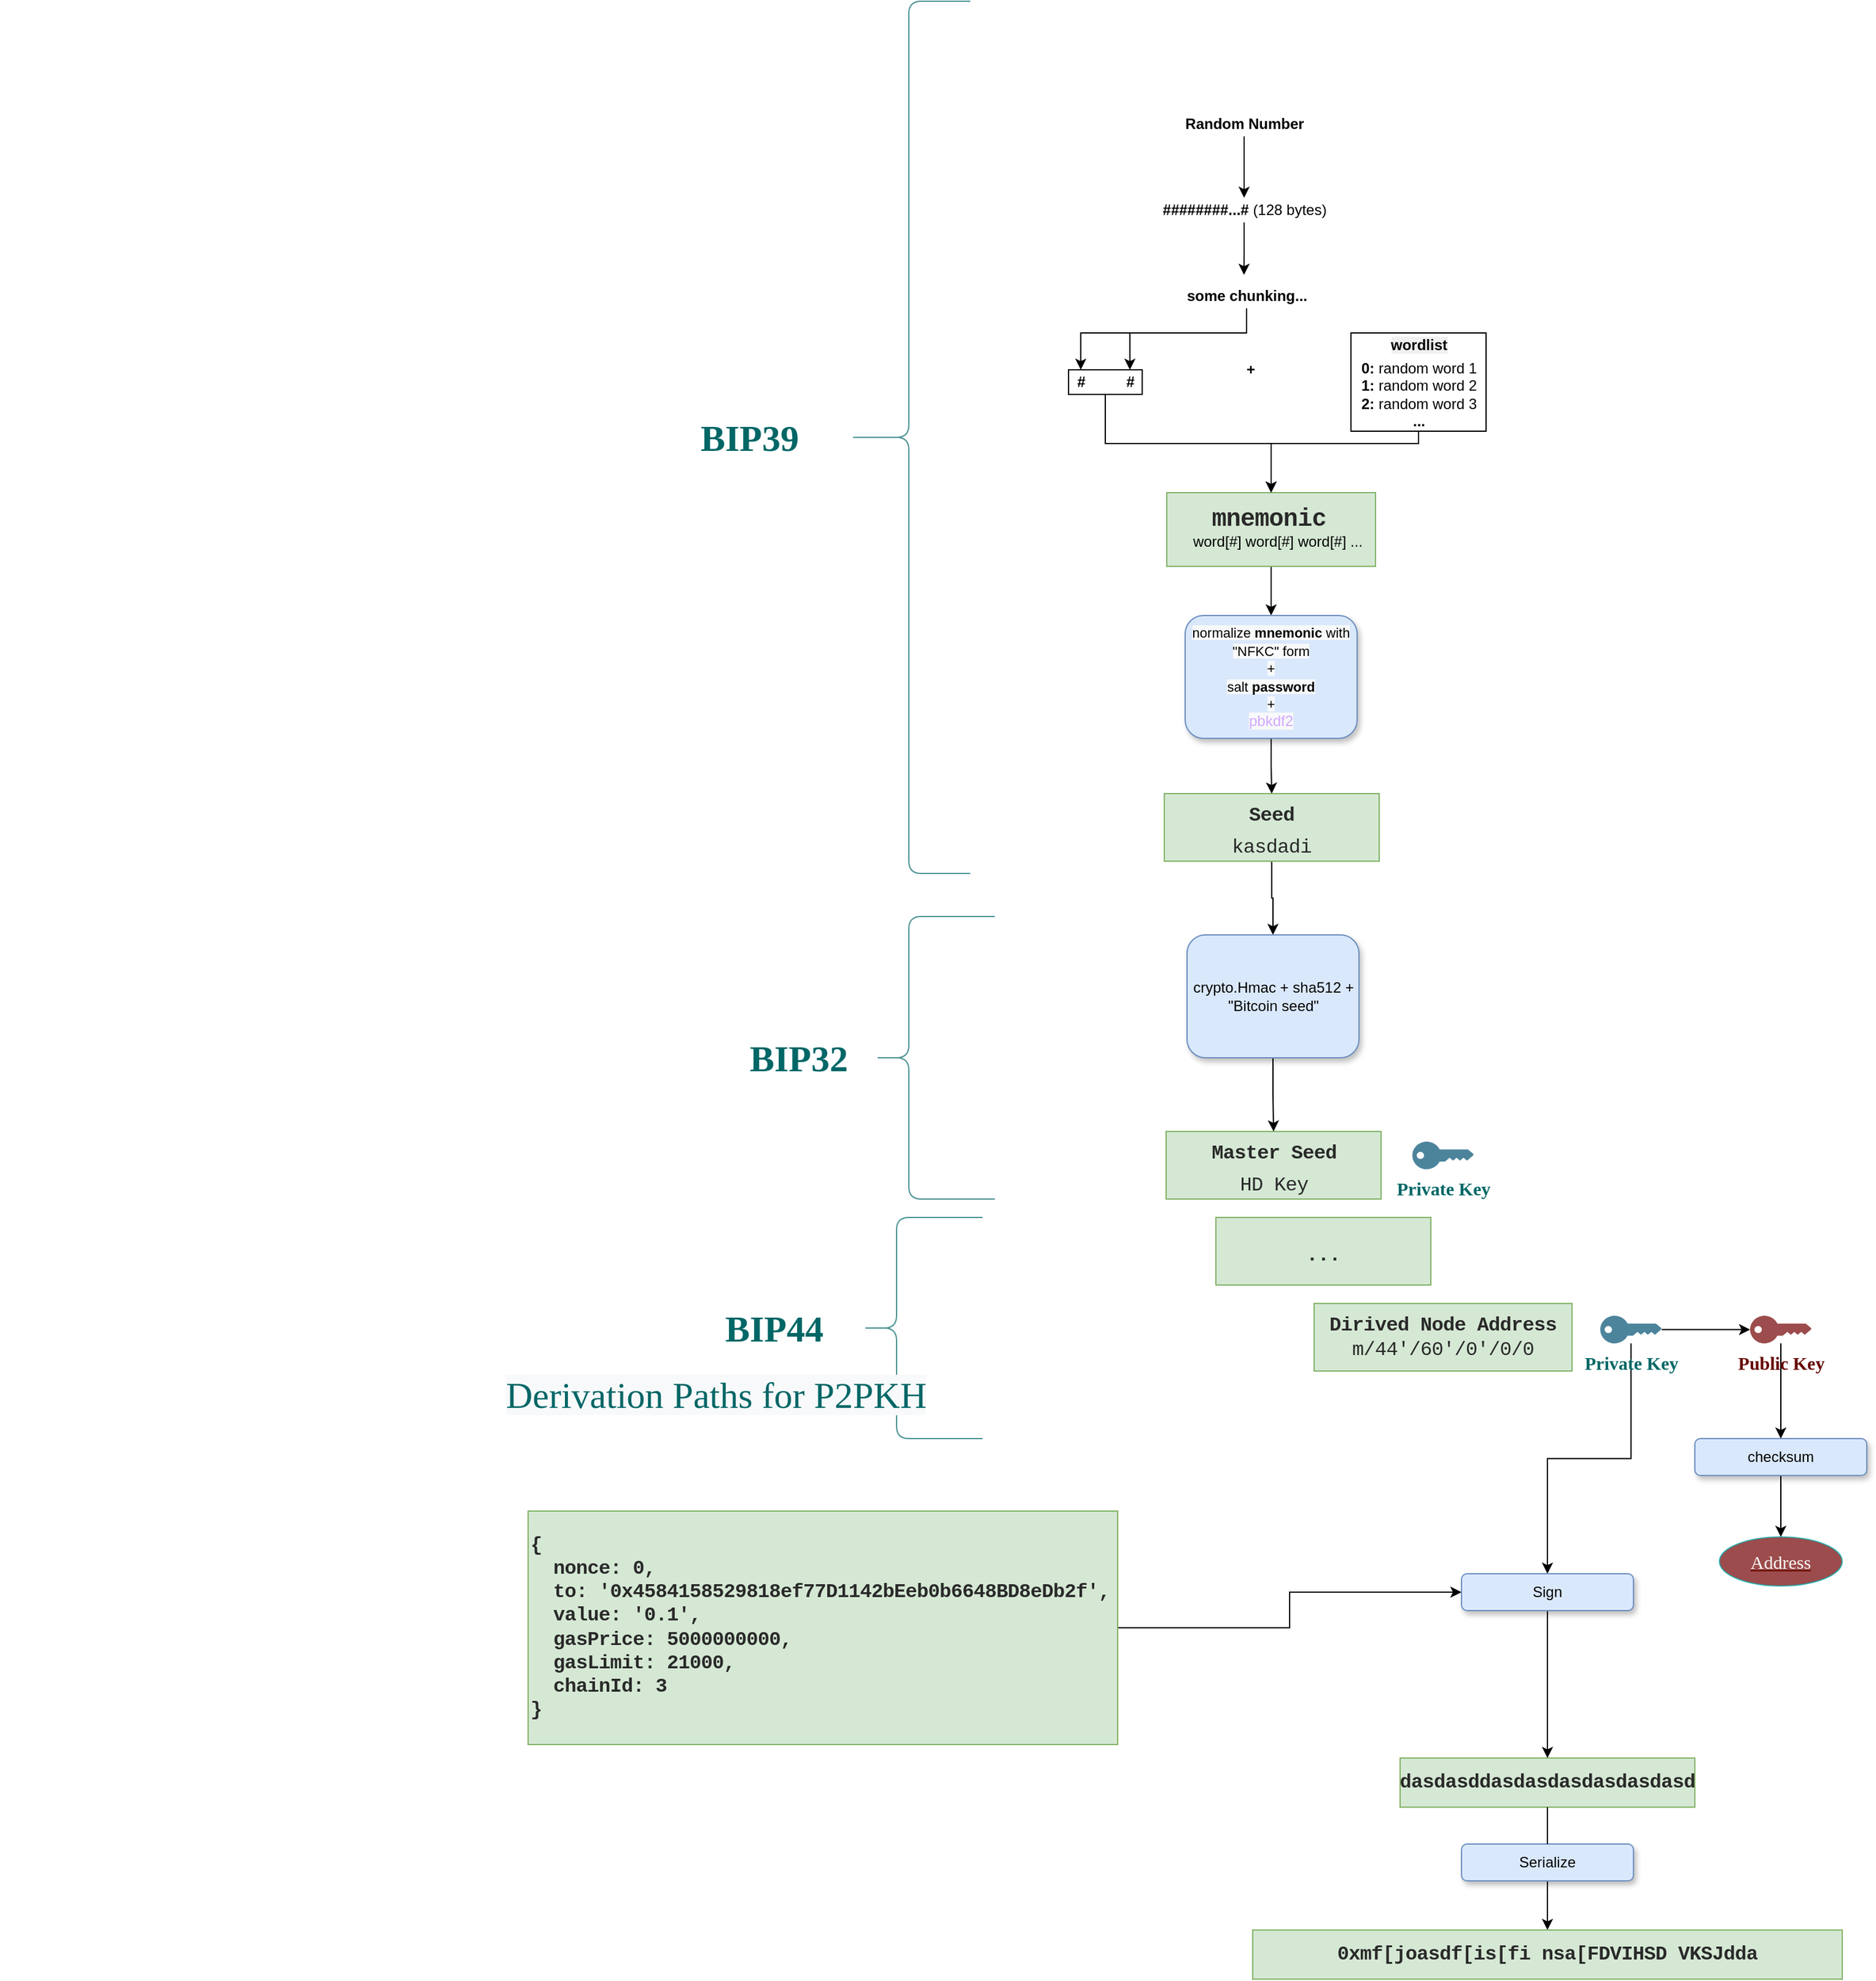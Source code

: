 <mxfile version="16.6.4" type="github">
  <diagram id="iof7RJ9Ut9rO8wIrEpUl" name="Page-1">
    <mxGraphModel dx="4382" dy="2783" grid="1" gridSize="10" guides="1" tooltips="1" connect="1" arrows="1" fold="1" page="1" pageScale="1" pageWidth="827" pageHeight="1169" math="0" shadow="0">
      <root>
        <mxCell id="0" />
        <mxCell id="1" parent="0" />
        <mxCell id="EE53fWStPAIUiXsXn1bc-13" value="" style="edgeStyle=orthogonalEdgeStyle;rounded=0;orthogonalLoop=1;jettySize=auto;html=1;" edge="1" parent="1" source="EE53fWStPAIUiXsXn1bc-2" target="EE53fWStPAIUiXsXn1bc-4">
          <mxGeometry relative="1" as="geometry" />
        </mxCell>
        <mxCell id="EE53fWStPAIUiXsXn1bc-2" value="Random Number" style="text;html=1;resizable=0;autosize=1;align=center;verticalAlign=middle;points=[];fillColor=none;strokeColor=none;rounded=0;fontStyle=1" vertex="1" parent="1">
          <mxGeometry x="68" y="30" width="110" height="20" as="geometry" />
        </mxCell>
        <mxCell id="EE53fWStPAIUiXsXn1bc-14" value="" style="edgeStyle=orthogonalEdgeStyle;rounded=0;orthogonalLoop=1;jettySize=auto;html=1;entryX=0.481;entryY=-0.363;entryDx=0;entryDy=0;entryPerimeter=0;" edge="1" parent="1" source="EE53fWStPAIUiXsXn1bc-4" target="EE53fWStPAIUiXsXn1bc-6">
          <mxGeometry relative="1" as="geometry" />
        </mxCell>
        <mxCell id="EE53fWStPAIUiXsXn1bc-4" value="########...# &lt;span style=&quot;font-weight: normal&quot;&gt;(128 bytes)&lt;/span&gt;" style="text;html=1;resizable=0;autosize=1;align=center;verticalAlign=middle;points=[];fillColor=none;strokeColor=none;rounded=0;fontStyle=1" vertex="1" parent="1">
          <mxGeometry x="48" y="100" width="150" height="20" as="geometry" />
        </mxCell>
        <mxCell id="EE53fWStPAIUiXsXn1bc-22" value="" style="edgeStyle=orthogonalEdgeStyle;rounded=0;orthogonalLoop=1;jettySize=auto;html=1;exitX=0.5;exitY=1;exitDx=0;exitDy=0;labelBackgroundColor=none;labelBorderColor=none;" edge="1" parent="1" source="EE53fWStPAIUiXsXn1bc-18" target="EE53fWStPAIUiXsXn1bc-40">
          <mxGeometry relative="1" as="geometry">
            <mxPoint x="145" y="450.0" as="targetPoint" />
          </mxGeometry>
        </mxCell>
        <mxCell id="EE53fWStPAIUiXsXn1bc-29" value="" style="edgeStyle=orthogonalEdgeStyle;rounded=0;orthogonalLoop=1;jettySize=auto;html=1;" edge="1" parent="1" source="EE53fWStPAIUiXsXn1bc-6" target="EE53fWStPAIUiXsXn1bc-7">
          <mxGeometry relative="1" as="geometry">
            <Array as="points">
              <mxPoint x="125" y="210" />
              <mxPoint x="-10" y="210" />
            </Array>
          </mxGeometry>
        </mxCell>
        <mxCell id="EE53fWStPAIUiXsXn1bc-6" value="&lt;b&gt;some chunking...&lt;/b&gt;" style="text;html=1;resizable=0;autosize=1;align=center;verticalAlign=middle;points=[];fillColor=none;strokeColor=none;rounded=0;" vertex="1" parent="1">
          <mxGeometry x="70" y="170" width="110" height="20" as="geometry" />
        </mxCell>
        <mxCell id="EE53fWStPAIUiXsXn1bc-12" value="" style="group;strokeColor=default;fillColor=default;connectable=1;" vertex="1" connectable="0" parent="1">
          <mxGeometry x="-20" y="240" width="60" height="20" as="geometry" />
        </mxCell>
        <mxCell id="EE53fWStPAIUiXsXn1bc-7" value="&lt;b&gt;#&lt;/b&gt;" style="text;html=1;resizable=0;autosize=1;align=center;verticalAlign=middle;points=[];fillColor=none;strokeColor=none;rounded=0;" vertex="1" parent="EE53fWStPAIUiXsXn1bc-12">
          <mxGeometry width="20" height="20" as="geometry" />
        </mxCell>
        <mxCell id="EE53fWStPAIUiXsXn1bc-8" value="&lt;b&gt;#&lt;/b&gt;" style="text;html=1;resizable=0;autosize=1;align=center;verticalAlign=middle;points=[];fillColor=none;strokeColor=none;rounded=0;" vertex="1" parent="EE53fWStPAIUiXsXn1bc-12">
          <mxGeometry x="40" width="20" height="20" as="geometry" />
        </mxCell>
        <mxCell id="EE53fWStPAIUiXsXn1bc-48" value="" style="edgeStyle=orthogonalEdgeStyle;rounded=0;orthogonalLoop=1;jettySize=auto;html=1;labelBackgroundColor=none;labelBorderColor=none;fontFamily=Verdana;fontSize=30;fontColor=#006666;" edge="1" parent="1" source="EE53fWStPAIUiXsXn1bc-21" target="EE53fWStPAIUiXsXn1bc-47">
          <mxGeometry relative="1" as="geometry" />
        </mxCell>
        <mxCell id="EE53fWStPAIUiXsXn1bc-21" value="&lt;span style=&quot;font-size: 20px&quot;&gt;&lt;font color=&quot;#292929&quot; face=&quot;menlo, monaco, courier new, courier, monospace&quot; style=&quot;font-size: 16px&quot;&gt;&lt;span style=&quot;letter-spacing: -0.352px&quot;&gt;Seed&lt;br&gt;&lt;span style=&quot;font-weight: normal&quot;&gt;kasdadi&lt;/span&gt;&lt;br&gt;&lt;/span&gt;&lt;/font&gt;&lt;/span&gt;" style="rounded=0;whiteSpace=wrap;html=1;fillColor=#d5e8d4;strokeColor=#82b366;fontStyle=1;align=center;" vertex="1" parent="1">
          <mxGeometry x="58" y="585" width="175" height="55" as="geometry" />
        </mxCell>
        <mxCell id="EE53fWStPAIUiXsXn1bc-23" value="" style="group;imageWidth=24;imageHeight=24;" vertex="1" connectable="0" parent="1">
          <mxGeometry x="60" y="340" width="175" height="60" as="geometry" />
        </mxCell>
        <mxCell id="EE53fWStPAIUiXsXn1bc-18" value="" style="rounded=0;whiteSpace=wrap;html=1;fillColor=#d5e8d4;strokeColor=#82b366;" vertex="1" parent="EE53fWStPAIUiXsXn1bc-23">
          <mxGeometry width="170" height="60" as="geometry" />
        </mxCell>
        <mxCell id="EE53fWStPAIUiXsXn1bc-5" value="word[#] word[#] word[#] ..." style="text;html=1;resizable=0;autosize=1;align=center;verticalAlign=middle;points=[];fillColor=none;strokeColor=none;rounded=0;" vertex="1" parent="EE53fWStPAIUiXsXn1bc-23">
          <mxGeometry x="15" y="30" width="150" height="20" as="geometry" />
        </mxCell>
        <mxCell id="EE53fWStPAIUiXsXn1bc-17" value="&lt;b style=&quot;font-size: 20px&quot;&gt;&amp;nbsp;&lt;span style=&quot;color: rgb(41 , 41 , 41) ; font-family: &amp;#34;menlo&amp;#34; , &amp;#34;monaco&amp;#34; , &amp;#34;courier new&amp;#34; , &amp;#34;courier&amp;#34; , monospace ; letter-spacing: -0.352px&quot;&gt;mnemonic&lt;/span&gt;&lt;/b&gt;" style="text;html=1;resizable=0;autosize=1;align=center;verticalAlign=middle;points=[];fillColor=none;strokeColor=none;rounded=0;" vertex="1" parent="EE53fWStPAIUiXsXn1bc-23">
          <mxGeometry x="25" y="10" width="110" height="20" as="geometry" />
        </mxCell>
        <mxCell id="EE53fWStPAIUiXsXn1bc-25" value="BIP39" style="text;html=1;resizable=0;autosize=1;align=center;verticalAlign=middle;points=[];fillColor=none;strokeColor=none;rounded=0;shadow=1;fontStyle=1;fontColor=#006666;fontFamily=Verdana;fontSize=30;" vertex="1" parent="1">
          <mxGeometry x="-340" y="275" width="120" height="40" as="geometry" />
        </mxCell>
        <mxCell id="EE53fWStPAIUiXsXn1bc-27" value="" style="group;strokeColor=default;" vertex="1" connectable="0" parent="1">
          <mxGeometry x="210" y="210" width="110" height="80" as="geometry" />
        </mxCell>
        <mxCell id="EE53fWStPAIUiXsXn1bc-3" value="&lt;b&gt;0: &lt;/b&gt;random word 1&lt;br&gt;&lt;b&gt;1: &lt;/b&gt;random word 2&lt;br&gt;&lt;b&gt;2: &lt;/b&gt;random word 3&lt;br&gt;&lt;b&gt;...&lt;/b&gt;" style="text;html=1;resizable=0;autosize=1;align=center;verticalAlign=middle;points=[];fillColor=none;strokeColor=none;rounded=0;" vertex="1" parent="EE53fWStPAIUiXsXn1bc-27">
          <mxGeometry y="20" width="110" height="60" as="geometry" />
        </mxCell>
        <mxCell id="EE53fWStPAIUiXsXn1bc-19" value="&lt;b style=&quot;background-color: rgb(240 , 240 , 240)&quot;&gt;wordlist&lt;/b&gt;" style="text;html=1;resizable=0;autosize=1;align=center;verticalAlign=middle;points=[];fillColor=none;strokeColor=none;rounded=0;" vertex="1" parent="EE53fWStPAIUiXsXn1bc-27">
          <mxGeometry x="25" width="60" height="20" as="geometry" />
        </mxCell>
        <mxCell id="EE53fWStPAIUiXsXn1bc-32" value="" style="edgeStyle=orthogonalEdgeStyle;rounded=0;orthogonalLoop=1;jettySize=auto;html=1;" edge="1" parent="1" source="EE53fWStPAIUiXsXn1bc-6" target="EE53fWStPAIUiXsXn1bc-8">
          <mxGeometry relative="1" as="geometry">
            <mxPoint x="135.0" y="200" as="sourcePoint" />
            <mxPoint x="110.0" y="240" as="targetPoint" />
            <Array as="points">
              <mxPoint x="125" y="210" />
              <mxPoint x="30" y="210" />
            </Array>
          </mxGeometry>
        </mxCell>
        <mxCell id="EE53fWStPAIUiXsXn1bc-33" value="&lt;b&gt;+&lt;/b&gt;" style="text;html=1;resizable=0;autosize=1;align=center;verticalAlign=middle;points=[];fillColor=none;strokeColor=none;rounded=0;" vertex="1" parent="1">
          <mxGeometry x="117.5" y="230" width="20" height="20" as="geometry" />
        </mxCell>
        <mxCell id="EE53fWStPAIUiXsXn1bc-34" value="" style="edgeStyle=orthogonalEdgeStyle;rounded=0;orthogonalLoop=1;jettySize=auto;html=1;" edge="1" parent="1" source="EE53fWStPAIUiXsXn1bc-12" target="EE53fWStPAIUiXsXn1bc-18">
          <mxGeometry relative="1" as="geometry">
            <mxPoint x="10" y="260" as="sourcePoint" />
            <Array as="points">
              <mxPoint x="10" y="300" />
              <mxPoint x="145" y="300" />
            </Array>
          </mxGeometry>
        </mxCell>
        <mxCell id="EE53fWStPAIUiXsXn1bc-35" value="" style="edgeStyle=orthogonalEdgeStyle;rounded=0;orthogonalLoop=1;jettySize=auto;html=1;" edge="1" parent="1" source="EE53fWStPAIUiXsXn1bc-3" target="EE53fWStPAIUiXsXn1bc-18">
          <mxGeometry relative="1" as="geometry">
            <Array as="points">
              <mxPoint x="265" y="300" />
              <mxPoint x="145" y="300" />
            </Array>
          </mxGeometry>
        </mxCell>
        <mxCell id="EE53fWStPAIUiXsXn1bc-39" value="" style="edgeStyle=orthogonalEdgeStyle;rounded=0;orthogonalLoop=1;jettySize=auto;html=1;labelBackgroundColor=none;labelBorderColor=none;" edge="1" parent="1" source="EE53fWStPAIUiXsXn1bc-40" target="EE53fWStPAIUiXsXn1bc-21">
          <mxGeometry relative="1" as="geometry">
            <mxPoint x="145" y="530" as="sourcePoint" />
            <mxPoint x="145" y="440" as="targetPoint" />
          </mxGeometry>
        </mxCell>
        <mxCell id="EE53fWStPAIUiXsXn1bc-40" value="&#xa;&#xa;&lt;span style=&quot;color: rgb(0, 0, 0); font-family: helvetica; font-style: normal; font-weight: 400; letter-spacing: normal; text-align: center; text-indent: 0px; text-transform: none; word-spacing: 0px; background-color: rgb(248, 249, 250); font-size: 11px;&quot;&gt;normalize&amp;nbsp;&lt;/span&gt;&lt;b style=&quot;color: rgb(0, 0, 0); font-family: helvetica; font-style: normal; letter-spacing: normal; text-align: center; text-indent: 0px; text-transform: none; word-spacing: 0px; background-color: rgb(248, 249, 250); font-size: 11px;&quot;&gt;mnemonic&amp;nbsp;&lt;/b&gt;&lt;span style=&quot;color: rgb(0, 0, 0); font-family: helvetica; font-style: normal; font-weight: 400; letter-spacing: normal; text-align: center; text-indent: 0px; text-transform: none; word-spacing: 0px; background-color: rgb(248, 249, 250); font-size: 11px;&quot;&gt;with &quot;NFKC&quot; form&lt;/span&gt;&lt;br style=&quot;color: rgb(0, 0, 0); font-family: helvetica; font-style: normal; font-weight: 400; letter-spacing: normal; text-align: center; text-indent: 0px; text-transform: none; word-spacing: 0px; background-color: rgb(248, 249, 250); font-size: 11px;&quot;&gt;&lt;span style=&quot;color: rgb(0, 0, 0); font-family: helvetica; font-style: normal; font-weight: 400; letter-spacing: normal; text-align: center; text-indent: 0px; text-transform: none; word-spacing: 0px; background-color: rgb(248, 249, 250); font-size: 11px;&quot;&gt;+&lt;/span&gt;&lt;br style=&quot;color: rgb(0, 0, 0); font-family: helvetica; font-style: normal; font-weight: 400; letter-spacing: normal; text-align: center; text-indent: 0px; text-transform: none; word-spacing: 0px; background-color: rgb(248, 249, 250); font-size: 11px;&quot;&gt;&lt;span style=&quot;color: rgb(0, 0, 0); font-family: helvetica; font-style: normal; font-weight: 400; letter-spacing: normal; text-align: center; text-indent: 0px; text-transform: none; word-spacing: 0px; background-color: rgb(248, 249, 250); font-size: 11px;&quot;&gt;salt&amp;nbsp;&lt;/span&gt;&lt;b style=&quot;color: rgb(0, 0, 0); font-family: helvetica; font-style: normal; letter-spacing: normal; text-align: center; text-indent: 0px; text-transform: none; word-spacing: 0px; background-color: rgb(248, 249, 250); font-size: 11px;&quot;&gt;password&lt;/b&gt;&lt;br style=&quot;color: rgb(0, 0, 0); font-family: helvetica; font-style: normal; font-weight: 400; letter-spacing: normal; text-align: center; text-indent: 0px; text-transform: none; word-spacing: 0px; background-color: rgb(248, 249, 250); font-size: 11px;&quot;&gt;&lt;span style=&quot;color: rgb(0, 0, 0); font-family: helvetica; font-style: normal; font-weight: 400; letter-spacing: normal; text-align: center; text-indent: 0px; text-transform: none; word-spacing: 0px; background-color: rgb(248, 249, 250); font-size: 11px;&quot;&gt;+&lt;/span&gt;&lt;br style=&quot;color: rgb(0, 0, 0); font-family: helvetica; font-style: normal; font-weight: 400; letter-spacing: normal; text-align: center; text-indent: 0px; text-transform: none; word-spacing: 0px; background-color: rgb(248, 249, 250); font-size: 11px;&quot;&gt;&lt;span style=&quot;font-family: helvetica; font-size: 12px; font-style: normal; font-weight: 400; letter-spacing: normal; text-align: center; text-indent: 0px; text-transform: none; word-spacing: 0px; background-color: rgb(248, 249, 250); color: rgb(210, 168, 255);&quot;&gt;pbkdf2&lt;/span&gt;&#xa;&#xa;" style="rounded=1;whiteSpace=wrap;html=1;shadow=1;labelBackgroundColor=none;strokeColor=#6c8ebf;fillColor=#dae8fc;" vertex="1" parent="1">
          <mxGeometry x="75" y="440" width="140" height="100" as="geometry" />
        </mxCell>
        <mxCell id="EE53fWStPAIUiXsXn1bc-43" value="" style="shape=curlyBracket;whiteSpace=wrap;html=1;rounded=1;shadow=0;labelBackgroundColor=#F0F0F0;comic=0;pointerEvents=0;fontFamily=Verdana;fontSize=30;fontColor=#006666;strokeColor=#006666;fillColor=none;fontStyle=1;opacity=70;" vertex="1" parent="1">
          <mxGeometry x="-200" y="-60" width="100" height="710" as="geometry" />
        </mxCell>
        <mxCell id="EE53fWStPAIUiXsXn1bc-46" value="&lt;span style=&quot;font-size: 20px&quot;&gt;&lt;font color=&quot;#292929&quot; face=&quot;menlo, monaco, courier new, courier, monospace&quot; style=&quot;font-size: 16px&quot;&gt;&lt;span style=&quot;letter-spacing: -0.352px&quot;&gt;Master Seed&lt;br&gt;&lt;span style=&quot;font-weight: normal&quot;&gt;HD Key&lt;/span&gt;&lt;br&gt;&lt;/span&gt;&lt;/font&gt;&lt;/span&gt;" style="rounded=0;whiteSpace=wrap;html=1;fillColor=#d5e8d4;strokeColor=#82b366;fontStyle=1;align=center;" vertex="1" parent="1">
          <mxGeometry x="59.5" y="860" width="175" height="55" as="geometry" />
        </mxCell>
        <mxCell id="EE53fWStPAIUiXsXn1bc-49" value="" style="edgeStyle=orthogonalEdgeStyle;rounded=0;orthogonalLoop=1;jettySize=auto;html=1;labelBackgroundColor=none;labelBorderColor=none;fontFamily=Verdana;fontSize=30;fontColor=#006666;" edge="1" parent="1" source="EE53fWStPAIUiXsXn1bc-47" target="EE53fWStPAIUiXsXn1bc-46">
          <mxGeometry relative="1" as="geometry" />
        </mxCell>
        <mxCell id="EE53fWStPAIUiXsXn1bc-47" value="crypto.Hmac + sha512 + &quot;Bitcoin seed&quot;" style="rounded=1;whiteSpace=wrap;html=1;shadow=1;labelBackgroundColor=none;strokeColor=#6c8ebf;fillColor=#dae8fc;" vertex="1" parent="1">
          <mxGeometry x="76.5" y="700" width="140" height="100" as="geometry" />
        </mxCell>
        <mxCell id="EE53fWStPAIUiXsXn1bc-50" value="BIP32" style="text;html=1;resizable=0;autosize=1;align=center;verticalAlign=middle;points=[];fillColor=none;strokeColor=none;rounded=0;shadow=1;fontStyle=1;fontColor=#006666;fontFamily=Verdana;fontSize=30;" vertex="1" parent="1">
          <mxGeometry x="-300" y="780" width="120" height="40" as="geometry" />
        </mxCell>
        <mxCell id="EE53fWStPAIUiXsXn1bc-51" value="" style="shape=curlyBracket;whiteSpace=wrap;html=1;rounded=1;shadow=0;labelBackgroundColor=#F0F0F0;comic=0;pointerEvents=0;fontFamily=Verdana;fontSize=30;fontColor=#006666;strokeColor=#006666;fillColor=none;fontStyle=1;opacity=70;size=0.3;" vertex="1" parent="1">
          <mxGeometry x="-180" y="685" width="100" height="230" as="geometry" />
        </mxCell>
        <mxCell id="EE53fWStPAIUiXsXn1bc-53" value="&lt;font style=&quot;font-size: 15px&quot;&gt;&lt;b&gt;Private Key&lt;/b&gt;&lt;/font&gt;" style="points=[[0,0.5,0],[0.24,0,0],[0.5,0.28,0],[0.995,0.475,0],[0.5,0.72,0],[0.24,1,0]];verticalLabelPosition=bottom;sketch=0;html=1;verticalAlign=top;aspect=fixed;align=center;pointerEvents=1;shape=mxgraph.cisco19.key;fillColor=#005073;strokeColor=none;rounded=0;shadow=0;labelBackgroundColor=none;comic=0;fontFamily=Verdana;fontSize=15;fontColor=#006666;opacity=70;" vertex="1" parent="1">
          <mxGeometry x="260" y="868.25" width="50" height="22.5" as="geometry" />
        </mxCell>
        <mxCell id="EE53fWStPAIUiXsXn1bc-54" value="" style="shape=image;verticalLabelPosition=bottom;labelBackgroundColor=default;verticalAlign=top;aspect=fixed;imageAspect=0;image=https://miro.medium.com/max/1400/1*wa3Wknzgr6nS8ZrQQf2N6g.png;" vertex="1" parent="1">
          <mxGeometry x="-890" y="700" width="520" height="320" as="geometry" />
        </mxCell>
        <mxCell id="EE53fWStPAIUiXsXn1bc-55" value="&lt;font color=&quot;#292929&quot; face=&quot;menlo, monaco, courier new, courier, monospace&quot;&gt;&lt;span style=&quot;font-size: 16px ; letter-spacing: -0.352px&quot;&gt;Dirived Node Address&lt;/span&gt;&lt;br&gt;&lt;span style=&quot;font-size: 16px ; font-weight: 400 ; letter-spacing: -0.352px&quot;&gt;m/44&#39;/60&#39;/0&#39;/0/0&lt;/span&gt;&lt;br&gt;&lt;/font&gt;" style="rounded=0;whiteSpace=wrap;html=1;fillColor=#d5e8d4;strokeColor=#82b366;fontStyle=1;align=center;" vertex="1" parent="1">
          <mxGeometry x="180" y="1000" width="210" height="55" as="geometry" />
        </mxCell>
        <mxCell id="EE53fWStPAIUiXsXn1bc-57" value="&lt;span style=&quot;font-size: 20px&quot;&gt;&lt;font color=&quot;#292929&quot; face=&quot;menlo, monaco, courier new, courier, monospace&quot; style=&quot;font-size: 16px&quot;&gt;&lt;span style=&quot;letter-spacing: -0.352px&quot;&gt;...&lt;br&gt;&lt;/span&gt;&lt;/font&gt;&lt;/span&gt;" style="rounded=0;whiteSpace=wrap;html=1;fillColor=#d5e8d4;strokeColor=#82b366;fontStyle=1;align=center;" vertex="1" parent="1">
          <mxGeometry x="100" y="930" width="175" height="55" as="geometry" />
        </mxCell>
        <mxCell id="EE53fWStPAIUiXsXn1bc-74" value="" style="edgeStyle=orthogonalEdgeStyle;rounded=0;comic=0;orthogonalLoop=1;jettySize=auto;html=1;labelBackgroundColor=none;labelBorderColor=none;fontFamily=Verdana;fontSize=15;fontColor=#FCFCFC;" edge="1" parent="1" source="EE53fWStPAIUiXsXn1bc-60" target="EE53fWStPAIUiXsXn1bc-61">
          <mxGeometry relative="1" as="geometry" />
        </mxCell>
        <mxCell id="EE53fWStPAIUiXsXn1bc-77" value="" style="edgeStyle=orthogonalEdgeStyle;rounded=0;comic=0;orthogonalLoop=1;jettySize=auto;html=1;labelBackgroundColor=default;labelBorderColor=none;fontFamily=Verdana;fontSize=15;fontColor=#000000;fontStyle=1" edge="1" parent="1" source="EE53fWStPAIUiXsXn1bc-60" target="EE53fWStPAIUiXsXn1bc-83">
          <mxGeometry relative="1" as="geometry" />
        </mxCell>
        <mxCell id="EE53fWStPAIUiXsXn1bc-60" value="&lt;font style=&quot;font-size: 15px&quot;&gt;&lt;b&gt;Private Key&lt;/b&gt;&lt;/font&gt;" style="points=[[0,0.5,0],[0.24,0,0],[0.5,0.28,0],[0.995,0.475,0],[0.5,0.72,0],[0.24,1,0]];verticalLabelPosition=bottom;sketch=0;html=1;verticalAlign=top;aspect=fixed;align=center;pointerEvents=1;shape=mxgraph.cisco19.key;fillColor=#005073;strokeColor=none;rounded=0;shadow=0;labelBackgroundColor=none;comic=0;fontFamily=Verdana;fontSize=15;fontColor=#006666;opacity=70;" vertex="1" parent="1">
          <mxGeometry x="413" y="1010" width="50" height="22.5" as="geometry" />
        </mxCell>
        <mxCell id="EE53fWStPAIUiXsXn1bc-75" value="" style="edgeStyle=orthogonalEdgeStyle;rounded=0;comic=0;orthogonalLoop=1;jettySize=auto;html=1;labelBackgroundColor=none;labelBorderColor=none;fontFamily=Verdana;fontSize=15;fontColor=#FCFCFC;" edge="1" parent="1" source="EE53fWStPAIUiXsXn1bc-61" target="EE53fWStPAIUiXsXn1bc-65">
          <mxGeometry relative="1" as="geometry" />
        </mxCell>
        <mxCell id="EE53fWStPAIUiXsXn1bc-61" value="&lt;font style=&quot;font-size: 15px&quot;&gt;&lt;b&gt;Public Key&lt;/b&gt;&lt;/font&gt;" style="points=[[0,0.5,0],[0.24,0,0],[0.5,0.28,0],[0.995,0.475,0],[0.5,0.72,0],[0.24,1,0]];verticalLabelPosition=bottom;sketch=0;html=1;verticalAlign=top;aspect=fixed;align=center;pointerEvents=1;shape=mxgraph.cisco19.key;fillColor=#730000;strokeColor=none;rounded=0;shadow=0;labelBackgroundColor=none;comic=0;fontFamily=Verdana;fontSize=15;fontColor=#660700;opacity=70;" vertex="1" parent="1">
          <mxGeometry x="535" y="1010" width="50" height="22.5" as="geometry" />
        </mxCell>
        <mxCell id="EE53fWStPAIUiXsXn1bc-63" value="&lt;font color=&quot;#fcfcfc&quot;&gt;Address&lt;/font&gt;" style="ellipse;whiteSpace=wrap;html=1;align=center;fontStyle=4;rounded=0;shadow=0;labelBackgroundColor=none;comic=0;pointerEvents=0;fontFamily=Verdana;fontSize=15;fontColor=#660700;strokeColor=#00ADAD;fillColor=#730000;opacity=70;" vertex="1" parent="1">
          <mxGeometry x="510" y="1190" width="100" height="40" as="geometry" />
        </mxCell>
        <mxCell id="EE53fWStPAIUiXsXn1bc-76" value="" style="edgeStyle=orthogonalEdgeStyle;rounded=0;comic=0;orthogonalLoop=1;jettySize=auto;html=1;labelBackgroundColor=none;labelBorderColor=none;fontFamily=Verdana;fontSize=15;fontColor=#FCFCFC;" edge="1" parent="1" source="EE53fWStPAIUiXsXn1bc-65" target="EE53fWStPAIUiXsXn1bc-63">
          <mxGeometry relative="1" as="geometry" />
        </mxCell>
        <mxCell id="EE53fWStPAIUiXsXn1bc-65" value="checksum" style="rounded=1;whiteSpace=wrap;html=1;shadow=1;labelBackgroundColor=none;strokeColor=#6c8ebf;fillColor=#dae8fc;" vertex="1" parent="1">
          <mxGeometry x="490" y="1110" width="140" height="30" as="geometry" />
        </mxCell>
        <mxCell id="EE53fWStPAIUiXsXn1bc-81" value="" style="edgeStyle=orthogonalEdgeStyle;rounded=0;comic=0;orthogonalLoop=1;jettySize=auto;html=1;labelBackgroundColor=default;labelBorderColor=none;fontFamily=Verdana;fontSize=15;fontColor=#000000;" edge="1" parent="1" source="EE53fWStPAIUiXsXn1bc-68" target="EE53fWStPAIUiXsXn1bc-83">
          <mxGeometry relative="1" as="geometry" />
        </mxCell>
        <mxCell id="EE53fWStPAIUiXsXn1bc-68" value="&lt;div&gt;&lt;font color=&quot;#292929&quot; face=&quot;menlo, monaco, courier new, courier, monospace&quot;&gt;&lt;span style=&quot;font-size: 16px ; letter-spacing: -0.352px&quot;&gt;{&lt;/span&gt;&lt;/font&gt;&lt;/div&gt;&lt;div&gt;&lt;font color=&quot;#292929&quot; face=&quot;menlo, monaco, courier new, courier, monospace&quot;&gt;&lt;span style=&quot;font-size: 16px ; letter-spacing: -0.352px&quot;&gt;&amp;nbsp; nonce: 0,&lt;/span&gt;&lt;/font&gt;&lt;/div&gt;&lt;div&gt;&lt;font color=&quot;#292929&quot; face=&quot;menlo, monaco, courier new, courier, monospace&quot;&gt;&lt;span style=&quot;font-size: 16px ; letter-spacing: -0.352px&quot;&gt;&amp;nbsp; to: &#39;0x4584158529818ef77D1142bEeb0b6648BD8eDb2f&#39;,&lt;/span&gt;&lt;/font&gt;&lt;/div&gt;&lt;div&gt;&lt;font color=&quot;#292929&quot; face=&quot;menlo, monaco, courier new, courier, monospace&quot;&gt;&lt;span style=&quot;font-size: 16px ; letter-spacing: -0.352px&quot;&gt;&amp;nbsp; value: &#39;0.1&#39;,&lt;/span&gt;&lt;/font&gt;&lt;/div&gt;&lt;div&gt;&lt;font color=&quot;#292929&quot; face=&quot;menlo, monaco, courier new, courier, monospace&quot;&gt;&lt;span style=&quot;font-size: 16px ; letter-spacing: -0.352px&quot;&gt;&amp;nbsp; gasPrice: 5000000000,&lt;/span&gt;&lt;/font&gt;&lt;/div&gt;&lt;div&gt;&lt;font color=&quot;#292929&quot; face=&quot;menlo, monaco, courier new, courier, monospace&quot;&gt;&lt;span style=&quot;font-size: 16px ; letter-spacing: -0.352px&quot;&gt;&amp;nbsp; gasLimit: 21000,&lt;/span&gt;&lt;/font&gt;&lt;/div&gt;&lt;div&gt;&lt;font color=&quot;#292929&quot; face=&quot;menlo, monaco, courier new, courier, monospace&quot;&gt;&lt;span style=&quot;font-size: 16px ; letter-spacing: -0.352px&quot;&gt;&amp;nbsp; chainId: 3&lt;/span&gt;&lt;/font&gt;&lt;/div&gt;&lt;div&gt;&lt;font color=&quot;#292929&quot; face=&quot;menlo, monaco, courier new, courier, monospace&quot;&gt;&lt;span style=&quot;font-size: 16px ; letter-spacing: -0.352px&quot;&gt;}&lt;/span&gt;&lt;/font&gt;&lt;/div&gt;" style="rounded=0;whiteSpace=wrap;html=1;fillColor=#d5e8d4;strokeColor=#82b366;fontStyle=1;align=left;" vertex="1" parent="1">
          <mxGeometry x="-460" y="1169" width="480" height="190" as="geometry" />
        </mxCell>
        <mxCell id="EE53fWStPAIUiXsXn1bc-82" value="" style="edgeStyle=orthogonalEdgeStyle;rounded=0;comic=0;orthogonalLoop=1;jettySize=auto;html=1;labelBackgroundColor=default;labelBorderColor=none;fontFamily=Verdana;fontSize=15;fontColor=#000000;startArrow=none;" edge="1" parent="1" source="EE53fWStPAIUiXsXn1bc-85" target="EE53fWStPAIUiXsXn1bc-80">
          <mxGeometry relative="1" as="geometry" />
        </mxCell>
        <mxCell id="EE53fWStPAIUiXsXn1bc-79" value="&lt;div&gt;&lt;font color=&quot;#292929&quot; face=&quot;menlo, monaco, courier new, courier, monospace&quot;&gt;&lt;span style=&quot;font-size: 16px ; letter-spacing: -0.352px&quot;&gt;dasdasddasdasdasdasdasdasd&lt;/span&gt;&lt;/font&gt;&lt;/div&gt;" style="rounded=0;whiteSpace=wrap;html=1;fillColor=#d5e8d4;strokeColor=#82b366;fontStyle=1;align=center;" vertex="1" parent="1">
          <mxGeometry x="250" y="1370" width="240" height="40" as="geometry" />
        </mxCell>
        <mxCell id="EE53fWStPAIUiXsXn1bc-80" value="&lt;div&gt;&lt;font color=&quot;#292929&quot; face=&quot;menlo, monaco, courier new, courier, monospace&quot;&gt;&lt;span style=&quot;font-size: 16px ; letter-spacing: -0.352px&quot;&gt;0xmf[joasdf[is[fi nsa[FDVIHSD VKSJdda&lt;/span&gt;&lt;/font&gt;&lt;/div&gt;" style="rounded=0;whiteSpace=wrap;html=1;fillColor=#d5e8d4;strokeColor=#82b366;fontStyle=1;align=center;" vertex="1" parent="1">
          <mxGeometry x="130" y="1510" width="480" height="40" as="geometry" />
        </mxCell>
        <mxCell id="EE53fWStPAIUiXsXn1bc-84" value="" style="edgeStyle=orthogonalEdgeStyle;rounded=0;comic=0;orthogonalLoop=1;jettySize=auto;html=1;labelBackgroundColor=default;labelBorderColor=none;fontFamily=Verdana;fontSize=15;fontColor=#000000;" edge="1" parent="1" source="EE53fWStPAIUiXsXn1bc-83" target="EE53fWStPAIUiXsXn1bc-79">
          <mxGeometry relative="1" as="geometry" />
        </mxCell>
        <mxCell id="EE53fWStPAIUiXsXn1bc-83" value="Sign" style="rounded=1;whiteSpace=wrap;html=1;shadow=1;labelBackgroundColor=none;strokeColor=#6c8ebf;fillColor=#dae8fc;" vertex="1" parent="1">
          <mxGeometry x="300" y="1220" width="140" height="30" as="geometry" />
        </mxCell>
        <mxCell id="EE53fWStPAIUiXsXn1bc-85" value="Serialize" style="rounded=1;whiteSpace=wrap;html=1;shadow=1;labelBackgroundColor=none;strokeColor=#6c8ebf;fillColor=#dae8fc;" vertex="1" parent="1">
          <mxGeometry x="300" y="1440" width="140" height="30" as="geometry" />
        </mxCell>
        <mxCell id="EE53fWStPAIUiXsXn1bc-86" value="" style="edgeStyle=orthogonalEdgeStyle;rounded=0;comic=0;orthogonalLoop=1;jettySize=auto;html=1;labelBackgroundColor=default;labelBorderColor=none;fontFamily=Verdana;fontSize=15;fontColor=#000000;endArrow=none;" edge="1" parent="1" source="EE53fWStPAIUiXsXn1bc-79" target="EE53fWStPAIUiXsXn1bc-85">
          <mxGeometry relative="1" as="geometry">
            <mxPoint x="250" y="1540" as="sourcePoint" />
            <mxPoint x="250" y="1690" as="targetPoint" />
          </mxGeometry>
        </mxCell>
        <mxCell id="EE53fWStPAIUiXsXn1bc-87" value="BIP44" style="text;html=1;resizable=0;autosize=1;align=center;verticalAlign=middle;points=[];fillColor=none;strokeColor=none;rounded=0;shadow=1;fontStyle=1;fontColor=#006666;fontFamily=Verdana;fontSize=30;" vertex="1" parent="1">
          <mxGeometry x="-320" y="1000" width="120" height="40" as="geometry" />
        </mxCell>
        <mxCell id="EE53fWStPAIUiXsXn1bc-88" value="" style="shape=curlyBracket;whiteSpace=wrap;html=1;rounded=1;shadow=0;labelBackgroundColor=#F0F0F0;comic=0;pointerEvents=0;fontFamily=Verdana;fontSize=30;fontColor=#006666;strokeColor=#006666;fillColor=none;fontStyle=1;opacity=70;size=0.3;" vertex="1" parent="1">
          <mxGeometry x="-190" y="930" width="100" height="180" as="geometry" />
        </mxCell>
        <mxCell id="EE53fWStPAIUiXsXn1bc-89" value="&lt;span style=&quot;color: rgb(0 , 102 , 102) ; font-family: &amp;#34;verdana&amp;#34; ; font-size: 30px ; font-style: normal ; letter-spacing: normal ; text-align: center ; text-indent: 0px ; text-transform: none ; word-spacing: 0px ; background-color: rgb(248 , 249 , 250) ; display: inline ; float: none&quot;&gt;Derivation Paths for P2PKH&lt;/span&gt;" style="text;whiteSpace=wrap;html=1;fontSize=15;fontFamily=Verdana;fontColor=#000000;" vertex="1" parent="1">
          <mxGeometry x="-480" y="1050" width="480" height="40" as="geometry" />
        </mxCell>
      </root>
    </mxGraphModel>
  </diagram>
</mxfile>
